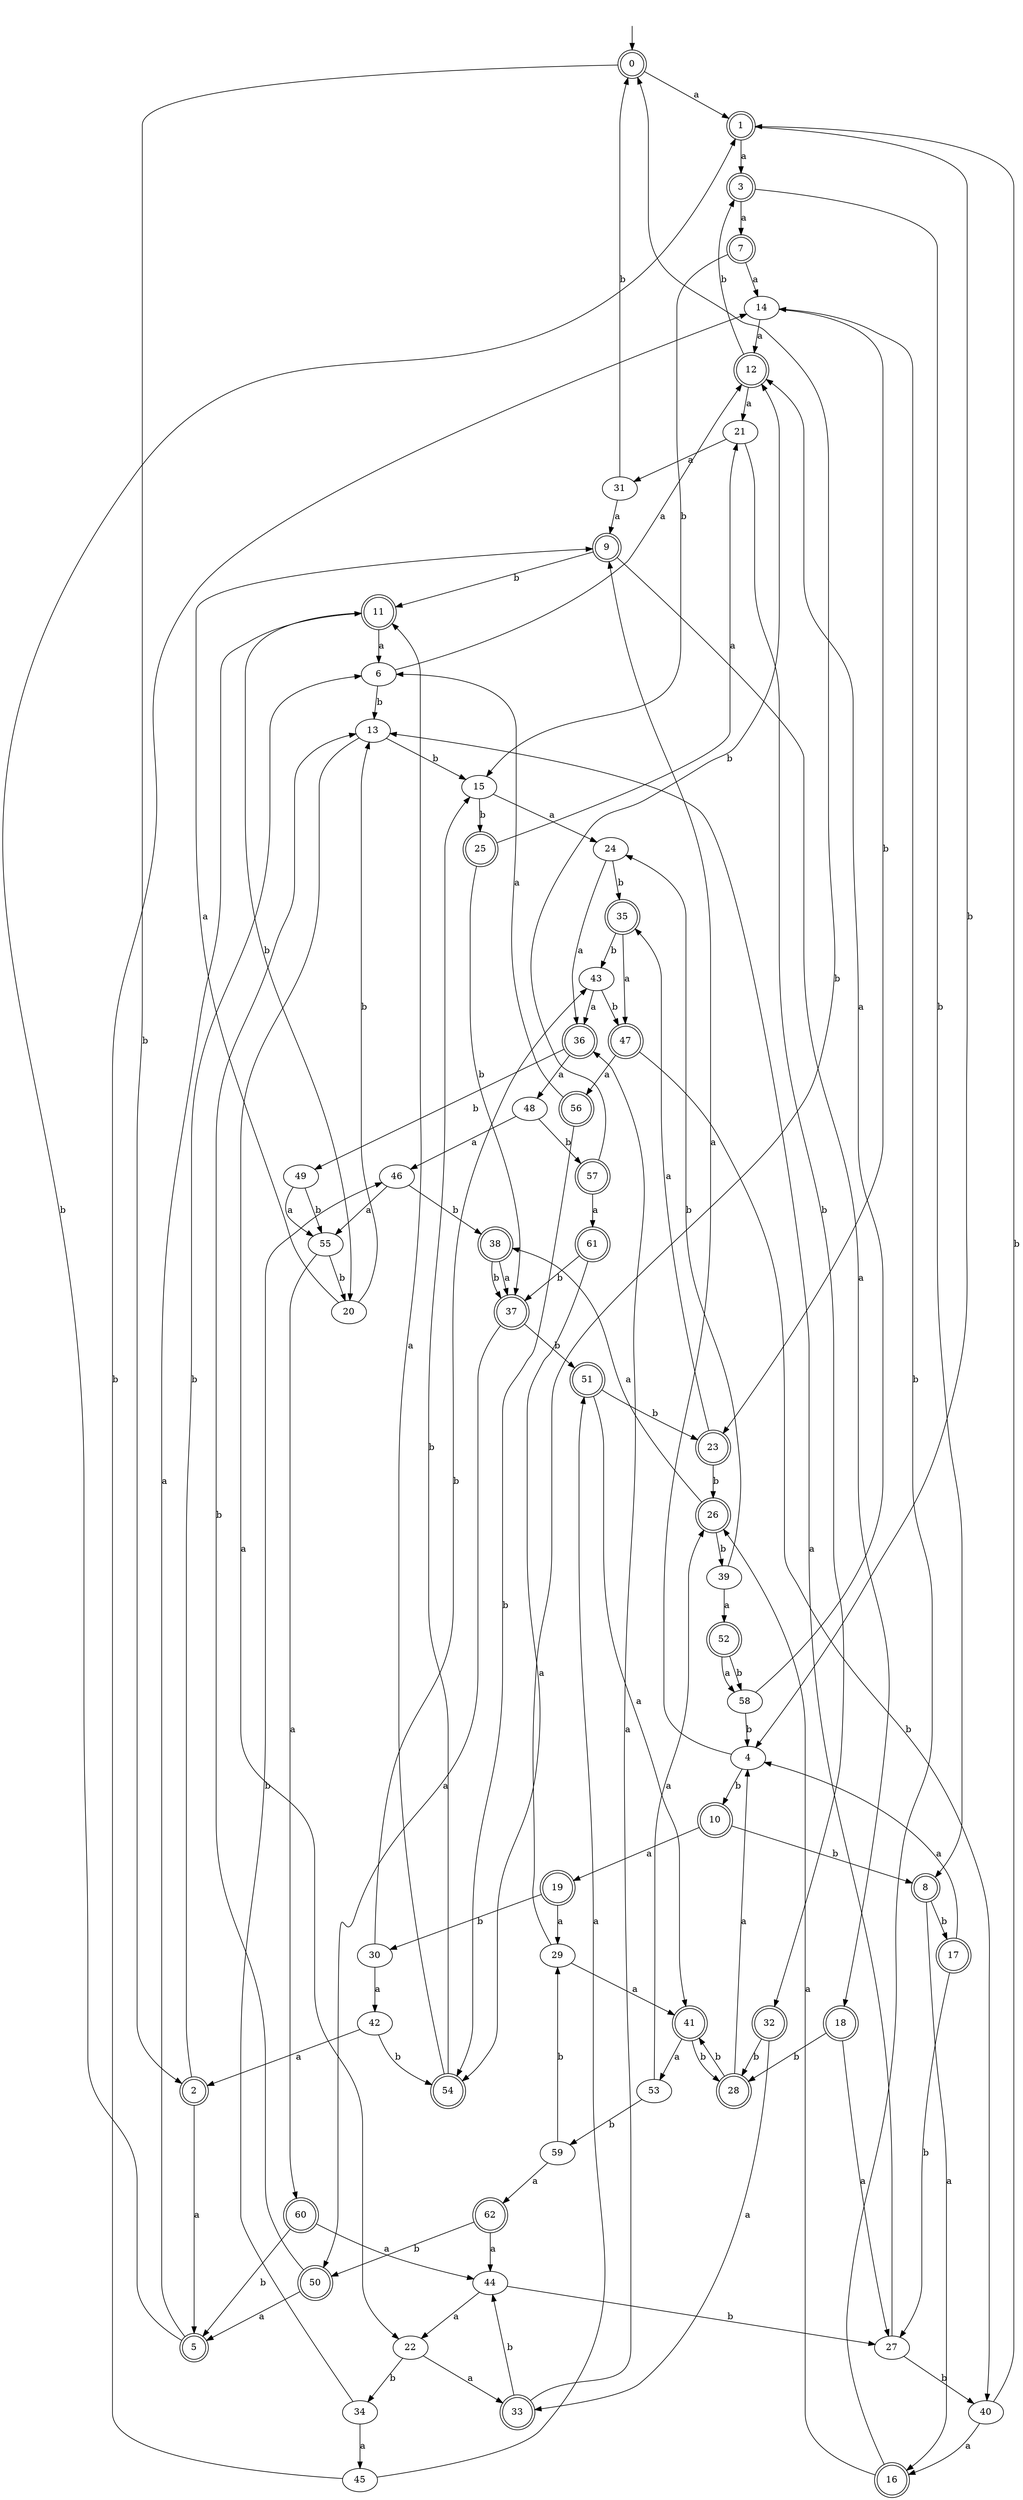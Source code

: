 digraph RandomDFA {
  __start0 [label="", shape=none];
  __start0 -> 0 [label=""];
  0 [shape=circle] [shape=doublecircle]
  0 -> 1 [label="a"]
  0 -> 2 [label="b"]
  1 [shape=doublecircle]
  1 -> 3 [label="a"]
  1 -> 4 [label="b"]
  2 [shape=doublecircle]
  2 -> 5 [label="a"]
  2 -> 6 [label="b"]
  3 [shape=doublecircle]
  3 -> 7 [label="a"]
  3 -> 8 [label="b"]
  4
  4 -> 9 [label="a"]
  4 -> 10 [label="b"]
  5 [shape=doublecircle]
  5 -> 11 [label="a"]
  5 -> 1 [label="b"]
  6
  6 -> 12 [label="a"]
  6 -> 13 [label="b"]
  7 [shape=doublecircle]
  7 -> 14 [label="a"]
  7 -> 15 [label="b"]
  8 [shape=doublecircle]
  8 -> 16 [label="a"]
  8 -> 17 [label="b"]
  9 [shape=doublecircle]
  9 -> 18 [label="a"]
  9 -> 11 [label="b"]
  10 [shape=doublecircle]
  10 -> 19 [label="a"]
  10 -> 8 [label="b"]
  11 [shape=doublecircle]
  11 -> 6 [label="a"]
  11 -> 20 [label="b"]
  12 [shape=doublecircle]
  12 -> 21 [label="a"]
  12 -> 3 [label="b"]
  13
  13 -> 22 [label="a"]
  13 -> 15 [label="b"]
  14
  14 -> 12 [label="a"]
  14 -> 23 [label="b"]
  15
  15 -> 24 [label="a"]
  15 -> 25 [label="b"]
  16 [shape=doublecircle]
  16 -> 26 [label="a"]
  16 -> 14 [label="b"]
  17 [shape=doublecircle]
  17 -> 4 [label="a"]
  17 -> 27 [label="b"]
  18 [shape=doublecircle]
  18 -> 27 [label="a"]
  18 -> 28 [label="b"]
  19 [shape=doublecircle]
  19 -> 29 [label="a"]
  19 -> 30 [label="b"]
  20
  20 -> 9 [label="a"]
  20 -> 13 [label="b"]
  21
  21 -> 31 [label="a"]
  21 -> 32 [label="b"]
  22
  22 -> 33 [label="a"]
  22 -> 34 [label="b"]
  23 [shape=doublecircle]
  23 -> 35 [label="a"]
  23 -> 26 [label="b"]
  24
  24 -> 36 [label="a"]
  24 -> 35 [label="b"]
  25 [shape=doublecircle]
  25 -> 21 [label="a"]
  25 -> 37 [label="b"]
  26 [shape=doublecircle]
  26 -> 38 [label="a"]
  26 -> 39 [label="b"]
  27
  27 -> 13 [label="a"]
  27 -> 40 [label="b"]
  28 [shape=doublecircle]
  28 -> 4 [label="a"]
  28 -> 41 [label="b"]
  29
  29 -> 41 [label="a"]
  29 -> 0 [label="b"]
  30
  30 -> 42 [label="a"]
  30 -> 43 [label="b"]
  31
  31 -> 9 [label="a"]
  31 -> 0 [label="b"]
  32 [shape=doublecircle]
  32 -> 33 [label="a"]
  32 -> 28 [label="b"]
  33 [shape=doublecircle]
  33 -> 36 [label="a"]
  33 -> 44 [label="b"]
  34
  34 -> 45 [label="a"]
  34 -> 46 [label="b"]
  35 [shape=doublecircle]
  35 -> 47 [label="a"]
  35 -> 43 [label="b"]
  36 [shape=doublecircle]
  36 -> 48 [label="a"]
  36 -> 49 [label="b"]
  37 [shape=doublecircle]
  37 -> 50 [label="a"]
  37 -> 51 [label="b"]
  38 [shape=doublecircle]
  38 -> 37 [label="a"]
  38 -> 37 [label="b"]
  39
  39 -> 52 [label="a"]
  39 -> 24 [label="b"]
  40
  40 -> 16 [label="a"]
  40 -> 1 [label="b"]
  41 [shape=doublecircle]
  41 -> 53 [label="a"]
  41 -> 28 [label="b"]
  42
  42 -> 2 [label="a"]
  42 -> 54 [label="b"]
  43
  43 -> 36 [label="a"]
  43 -> 47 [label="b"]
  44
  44 -> 22 [label="a"]
  44 -> 27 [label="b"]
  45
  45 -> 51 [label="a"]
  45 -> 14 [label="b"]
  46
  46 -> 55 [label="a"]
  46 -> 38 [label="b"]
  47 [shape=doublecircle]
  47 -> 56 [label="a"]
  47 -> 40 [label="b"]
  48
  48 -> 46 [label="a"]
  48 -> 57 [label="b"]
  49
  49 -> 55 [label="a"]
  49 -> 55 [label="b"]
  50 [shape=doublecircle]
  50 -> 5 [label="a"]
  50 -> 13 [label="b"]
  51 [shape=doublecircle]
  51 -> 41 [label="a"]
  51 -> 23 [label="b"]
  52 [shape=doublecircle]
  52 -> 58 [label="a"]
  52 -> 58 [label="b"]
  53
  53 -> 26 [label="a"]
  53 -> 59 [label="b"]
  54 [shape=doublecircle]
  54 -> 11 [label="a"]
  54 -> 15 [label="b"]
  55
  55 -> 60 [label="a"]
  55 -> 20 [label="b"]
  56 [shape=doublecircle]
  56 -> 6 [label="a"]
  56 -> 54 [label="b"]
  57 [shape=doublecircle]
  57 -> 61 [label="a"]
  57 -> 12 [label="b"]
  58
  58 -> 12 [label="a"]
  58 -> 4 [label="b"]
  59
  59 -> 62 [label="a"]
  59 -> 29 [label="b"]
  60 [shape=doublecircle]
  60 -> 44 [label="a"]
  60 -> 5 [label="b"]
  61 [shape=doublecircle]
  61 -> 54 [label="a"]
  61 -> 37 [label="b"]
  62 [shape=doublecircle]
  62 -> 44 [label="a"]
  62 -> 50 [label="b"]
}
